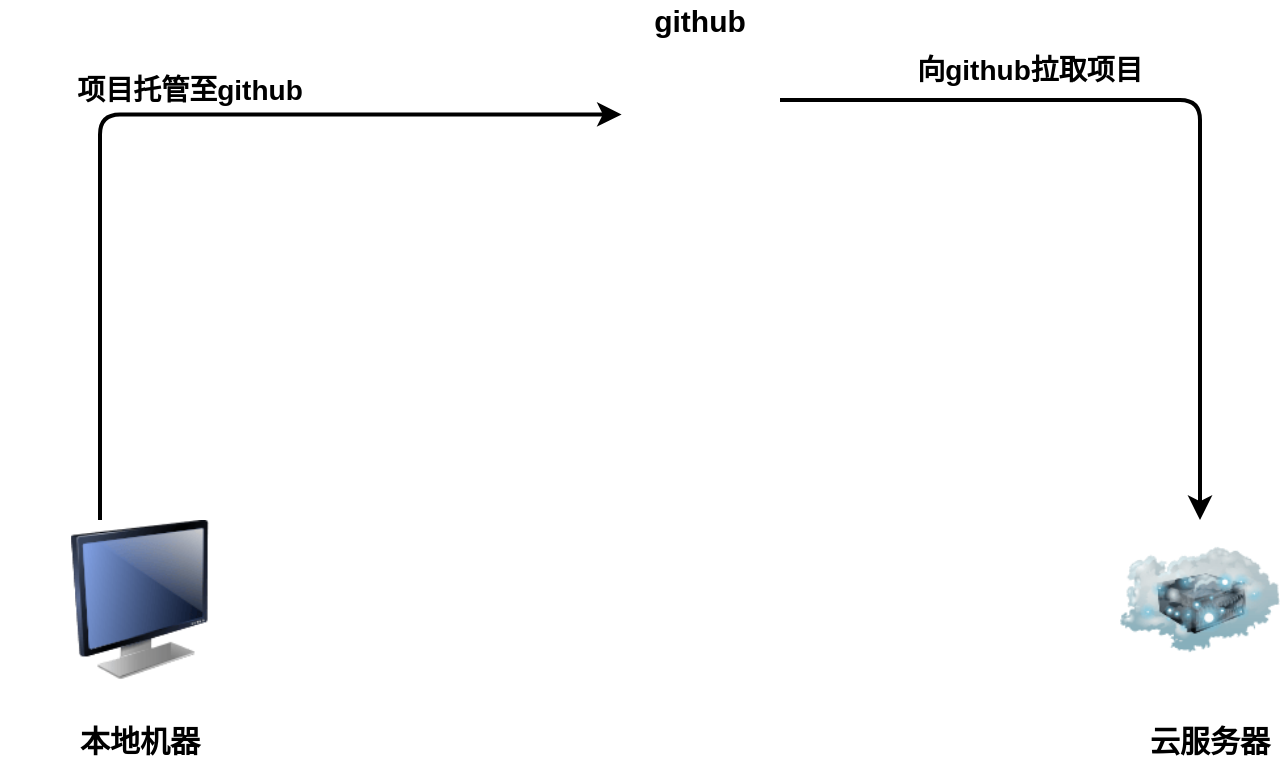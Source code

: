 <mxfile version="14.6.6" type="github">
  <diagram id="9zbhyyYzgiQoatVsCKRn" name="第 1 页">
    <mxGraphModel dx="1038" dy="1717" grid="1" gridSize="10" guides="1" tooltips="1" connect="1" arrows="1" fold="1" page="1" pageScale="1" pageWidth="827" pageHeight="1169" math="0" shadow="0">
      <root>
        <mxCell id="0" />
        <mxCell id="1" parent="0" />
        <mxCell id="xX8othZ4kHlr3J2vD3pG-10" style="edgeStyle=orthogonalEdgeStyle;rounded=1;orthogonalLoop=1;jettySize=auto;html=1;exitX=0.25;exitY=0;exitDx=0;exitDy=0;entryX=0.01;entryY=0.34;entryDx=0;entryDy=0;entryPerimeter=0;strokeWidth=2;" parent="1" source="xX8othZ4kHlr3J2vD3pG-1" target="xX8othZ4kHlr3J2vD3pG-8" edge="1">
          <mxGeometry relative="1" as="geometry" />
        </mxCell>
        <mxCell id="xX8othZ4kHlr3J2vD3pG-1" value="" style="image;html=1;image=img/lib/clip_art/computers/Monitor_128x128.png" parent="1" vertex="1">
          <mxGeometry x="130" y="180" width="80" height="80" as="geometry" />
        </mxCell>
        <mxCell id="xX8othZ4kHlr3J2vD3pG-3" value="&lt;font style=&quot;font-size: 15px&quot;&gt;&lt;b&gt;本地机器&lt;/b&gt;&lt;/font&gt;" style="text;html=1;strokeColor=none;fillColor=none;align=center;verticalAlign=middle;whiteSpace=wrap;rounded=0;" parent="1" vertex="1">
          <mxGeometry x="135" y="280" width="70" height="20" as="geometry" />
        </mxCell>
        <mxCell id="xX8othZ4kHlr3J2vD3pG-4" value="" style="image;html=1;image=img/lib/clip_art/networking/Cloud_Server_128x128.png" parent="1" vertex="1">
          <mxGeometry x="660" y="180" width="80" height="80" as="geometry" />
        </mxCell>
        <mxCell id="xX8othZ4kHlr3J2vD3pG-5" value="&lt;span style=&quot;font-size: 15px&quot;&gt;&lt;b&gt;云服务器&lt;/b&gt;&lt;/span&gt;" style="text;html=1;strokeColor=none;fillColor=none;align=center;verticalAlign=middle;whiteSpace=wrap;rounded=0;" parent="1" vertex="1">
          <mxGeometry x="670" y="280" width="70" height="20" as="geometry" />
        </mxCell>
        <mxCell id="xX8othZ4kHlr3J2vD3pG-12" style="edgeStyle=orthogonalEdgeStyle;rounded=1;orthogonalLoop=1;jettySize=auto;html=1;exitX=1;exitY=0.25;exitDx=0;exitDy=0;entryX=0.5;entryY=0;entryDx=0;entryDy=0;strokeWidth=2;" parent="1" source="xX8othZ4kHlr3J2vD3pG-8" target="xX8othZ4kHlr3J2vD3pG-4" edge="1">
          <mxGeometry relative="1" as="geometry" />
        </mxCell>
        <mxCell id="xX8othZ4kHlr3J2vD3pG-8" value="" style="shape=image;imageAspect=0;aspect=fixed;verticalLabelPosition=bottom;verticalAlign=top;image=https://lh3.googleusercontent.com/proxy/k0uAPR3DxcHlhafzW7EVU39JO3F2XEGfTWCz_36hYrr8gOC_1w5lKP9UWBD-RRvxeICs7AYuMeq88r0qB7C_a4x_aM7y-uVgGb7Cq3ZRwO81;" parent="1" vertex="1">
          <mxGeometry x="410" y="-50" width="80" height="80" as="geometry" />
        </mxCell>
        <mxCell id="xX8othZ4kHlr3J2vD3pG-9" value="&lt;span style=&quot;font-size: 15px&quot;&gt;&lt;b&gt;github&lt;/b&gt;&lt;/span&gt;" style="text;html=1;strokeColor=none;fillColor=none;align=center;verticalAlign=middle;whiteSpace=wrap;rounded=0;" parent="1" vertex="1">
          <mxGeometry x="415" y="-80" width="70" height="20" as="geometry" />
        </mxCell>
        <mxCell id="xX8othZ4kHlr3J2vD3pG-11" value="&lt;font style=&quot;font-size: 14px&quot;&gt;&lt;b&gt;项目托管至github&lt;/b&gt;&lt;/font&gt;" style="text;html=1;strokeColor=none;fillColor=none;align=center;verticalAlign=middle;whiteSpace=wrap;rounded=0;" parent="1" vertex="1">
          <mxGeometry x="100" y="-50" width="190" height="30" as="geometry" />
        </mxCell>
        <mxCell id="xX8othZ4kHlr3J2vD3pG-13" value="&lt;font style=&quot;font-size: 14px&quot;&gt;&lt;b&gt;向github拉取项目&lt;/b&gt;&lt;/font&gt;" style="text;html=1;strokeColor=none;fillColor=none;align=center;verticalAlign=middle;whiteSpace=wrap;rounded=0;" parent="1" vertex="1">
          <mxGeometry x="520" y="-60" width="190" height="30" as="geometry" />
        </mxCell>
      </root>
    </mxGraphModel>
  </diagram>
</mxfile>

